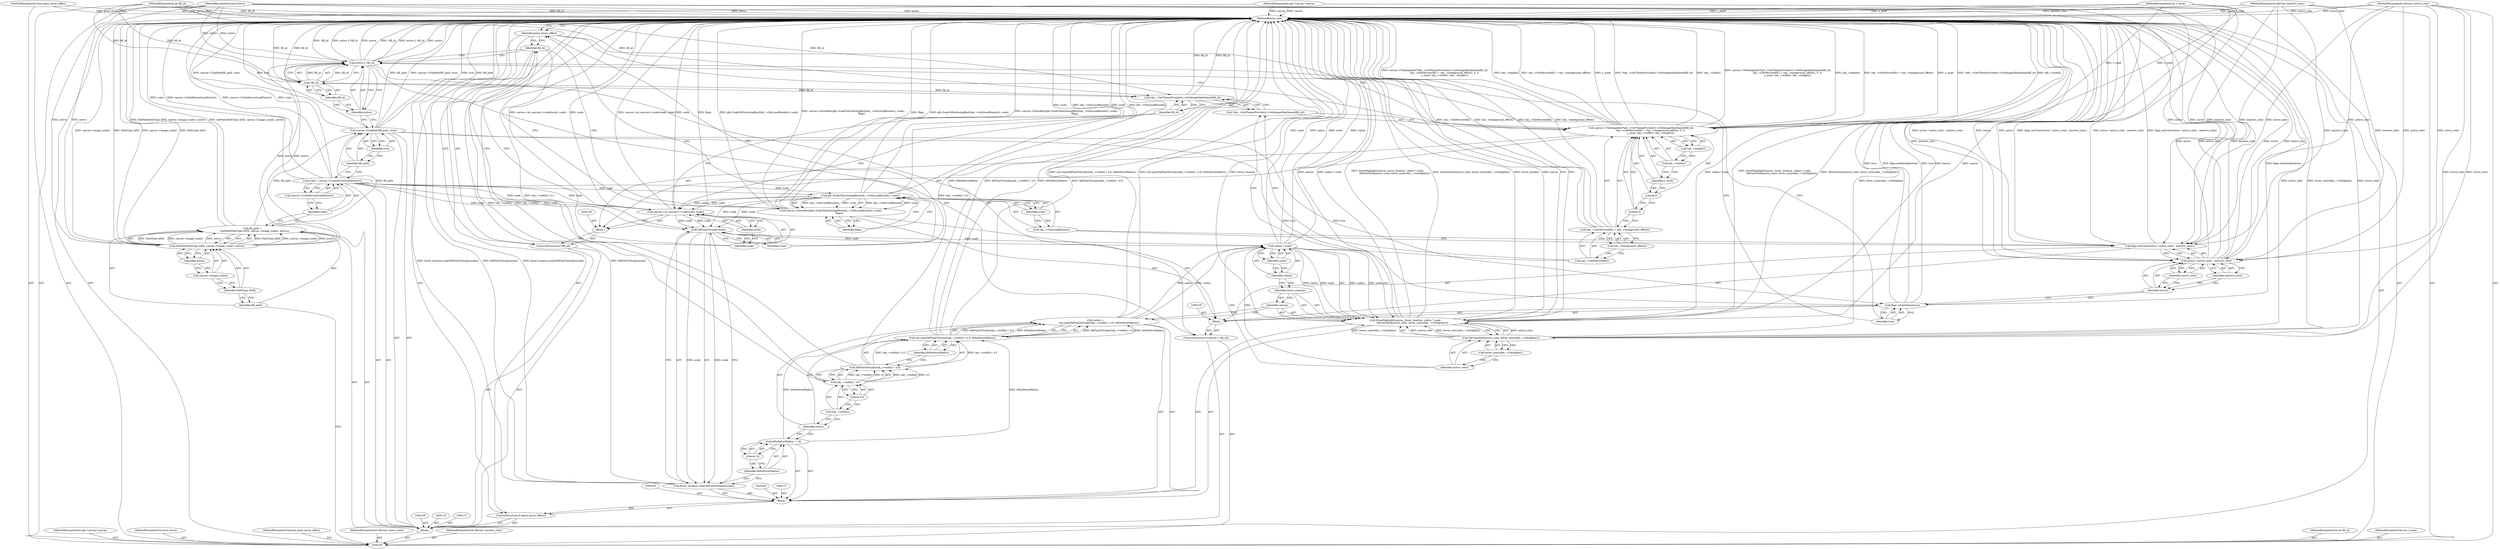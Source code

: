 digraph "1_Chrome_45d901b56f578a74b19ba0d10fa5c4c467f19303_8" {
"1000191" [label="(MethodReturn,void)"];
"1000101" [label="(MethodParameterIn,gfx::Canvas* canvas)"];
"1000342" [label="(MethodParameterOut,gfx::Canvas* canvas)"];
"1000118" [label="(Call,scale = canvas->UndoDeviceScaleFactor())"];
"1000119" [label="(Identifier,scale)"];
"1000120" [label="(Call,canvas->UndoDeviceScaleFactor())"];
"1000122" [label="(Identifier,fill_path)"];
"1000121" [label="(Call,canvas->ClipPath(fill_path, true))"];
"1000123" [label="(Identifier,true)"];
"1000127" [label="(Call,!fill_id)"];
"1000128" [label="(Identifier,fill_id)"];
"1000124" [label="(ControlStructure,if (active || !fill_id))"];
"1000125" [label="(Call,active || !fill_id)"];
"1000126" [label="(Identifier,active)"];
"1000129" [label="(Block,)"];
"1000132" [label="(Identifier,true)"];
"1000131" [label="(Call,flags.setAntiAlias(true))"];
"1000134" [label="(Call,active ? active_color : inactive_color)"];
"1000135" [label="(Identifier,active)"];
"1000136" [label="(Identifier,active_color)"];
"1000133" [label="(Call,flags.setColor(active ? active_color : inactive_color))"];
"1000137" [label="(Identifier,inactive_color)"];
"1000139" [label="(Call,gfx::ScaleToEnclosingRect(tab_->GetLocalBounds(), scale))"];
"1000140" [label="(Call,tab_->GetLocalBounds())"];
"1000138" [label="(Call,canvas->DrawRect(gfx::ScaleToEnclosingRect(tab_->GetLocalBounds(), scale),\n                      flags))"];
"1000141" [label="(Identifier,scale)"];
"1000102" [label="(MethodParameterIn,bool active)"];
"1000343" [label="(MethodParameterOut,bool active)"];
"1000142" [label="(Identifier,flags)"];
"1000143" [label="(ControlStructure,if (fill_id))"];
"1000144" [label="(Identifier,fill_id)"];
"1000145" [label="(Block,)"];
"1000148" [label="(Identifier,scale)"];
"1000149" [label="(Identifier,scale)"];
"1000147" [label="(Call,canvas->sk_canvas()->scale(scale, scale))"];
"1000151" [label="(Call,*tab_->GetThemeProvider()->GetImageSkiaNamed(fill_id))"];
"1000152" [label="(Call,tab_->GetThemeProvider()->GetImageSkiaNamed(fill_id))"];
"1000150" [label="(Call,canvas->TileImageInt(*tab_->GetThemeProvider()->GetImageSkiaNamed(fill_id),\n                         tab_->GetMirroredX() + tab_->background_offset(), 0, 0,\n                         y_inset, tab_->width(), tab_->height()))"];
"1000153" [label="(Identifier,fill_id)"];
"1000154" [label="(Call,tab_->GetMirroredX() + tab_->background_offset())"];
"1000155" [label="(Call,tab_->GetMirroredX())"];
"1000156" [label="(Call,tab_->background_offset())"];
"1000157" [label="(Literal,0)"];
"1000158" [label="(Literal,0)"];
"1000159" [label="(Identifier,y_inset)"];
"1000160" [label="(Call,tab_->width())"];
"1000161" [label="(Call,tab_->height())"];
"1000103" [label="(MethodParameterIn,bool paint_hover_effect)"];
"1000344" [label="(MethodParameterOut,bool paint_hover_effect)"];
"1000162" [label="(ControlStructure,if (paint_hover_effect))"];
"1000163" [label="(Identifier,paint_hover_effect)"];
"1000167" [label="(Call,SkFloatToScalar(scale))"];
"1000166" [label="(Call,hover_location.scale(SkFloatToScalar(scale)))"];
"1000168" [label="(Identifier,scale)"];
"1000170" [label="(Call,kMinHoverRadius = 16)"];
"1000171" [label="(Identifier,kMinHoverRadius)"];
"1000172" [label="(Literal,16)"];
"1000174" [label="(Call,radius =\n         std::max(SkFloatToScalar(tab_->width() / 4.f), kMinHoverRadius))"];
"1000175" [label="(Identifier,radius)"];
"1000164" [label="(Block,)"];
"1000177" [label="(Call,SkFloatToScalar(tab_->width() / 4.f))"];
"1000178" [label="(Call,tab_->width() / 4.f)"];
"1000179" [label="(Call,tab_->width())"];
"1000180" [label="(Literal,4.f)"];
"1000181" [label="(Identifier,kMinHoverRadius)"];
"1000176" [label="(Call,std::max(SkFloatToScalar(tab_->width() / 4.f), kMinHoverRadius))"];
"1000183" [label="(Identifier,canvas)"];
"1000184" [label="(Identifier,hover_location)"];
"1000185" [label="(Call,radius * scale)"];
"1000186" [label="(Identifier,radius)"];
"1000182" [label="(Call,DrawHighlight(canvas, hover_location, radius * scale,\n                  SkColorSetA(active_color, hover_controller_->GetAlpha())))"];
"1000187" [label="(Identifier,scale)"];
"1000188" [label="(Call,SkColorSetA(active_color, hover_controller_->GetAlpha()))"];
"1000189" [label="(Identifier,active_color)"];
"1000190" [label="(Call,hover_controller_->GetAlpha())"];
"1000104" [label="(MethodParameterIn,SkColor active_color)"];
"1000345" [label="(MethodParameterOut,SkColor active_color)"];
"1000105" [label="(MethodParameterIn,SkColor inactive_color)"];
"1000346" [label="(MethodParameterOut,SkColor inactive_color)"];
"1000106" [label="(MethodParameterIn,int fill_id)"];
"1000347" [label="(MethodParameterOut,int fill_id)"];
"1000107" [label="(MethodParameterIn,int y_inset)"];
"1000348" [label="(MethodParameterOut,int y_inset)"];
"1000108" [label="(Block,)"];
"1000110" [label="(Call,fill_path =\n      GetPath(PathType::kFill, canvas->image_scale(), active))"];
"1000111" [label="(Identifier,fill_path)"];
"1000113" [label="(Identifier,PathType::kFill)"];
"1000114" [label="(Call,canvas->image_scale())"];
"1000115" [label="(Identifier,active)"];
"1000112" [label="(Call,GetPath(PathType::kFill, canvas->image_scale(), active))"];
"1000191" -> "1000100"  [label="AST: "];
"1000191" -> "1000182"  [label="CFG: "];
"1000191" -> "1000163"  [label="CFG: "];
"1000125" -> "1000191"  [label="DDG: active || !fill_id"];
"1000125" -> "1000191"  [label="DDG: active"];
"1000125" -> "1000191"  [label="DDG: !fill_id"];
"1000182" -> "1000191"  [label="DDG: radius * scale"];
"1000182" -> "1000191"  [label="DDG: DrawHighlight(canvas, hover_location, radius * scale,\n                  SkColorSetA(active_color, hover_controller_->GetAlpha()))"];
"1000182" -> "1000191"  [label="DDG: SkColorSetA(active_color, hover_controller_->GetAlpha())"];
"1000182" -> "1000191"  [label="DDG: hover_location"];
"1000182" -> "1000191"  [label="DDG: canvas"];
"1000188" -> "1000191"  [label="DDG: hover_controller_->GetAlpha()"];
"1000188" -> "1000191"  [label="DDG: active_color"];
"1000105" -> "1000191"  [label="DDG: inactive_color"];
"1000176" -> "1000191"  [label="DDG: kMinHoverRadius"];
"1000176" -> "1000191"  [label="DDG: SkFloatToScalar(tab_->width() / 4.f)"];
"1000121" -> "1000191"  [label="DDG: canvas->ClipPath(fill_path, true)"];
"1000121" -> "1000191"  [label="DDG: true"];
"1000121" -> "1000191"  [label="DDG: fill_path"];
"1000150" -> "1000191"  [label="DDG: tab_->GetMirroredX() + tab_->background_offset()"];
"1000150" -> "1000191"  [label="DDG: y_inset"];
"1000150" -> "1000191"  [label="DDG: *tab_->GetThemeProvider()->GetImageSkiaNamed(fill_id)"];
"1000150" -> "1000191"  [label="DDG: tab_->width()"];
"1000150" -> "1000191"  [label="DDG: canvas->TileImageInt(*tab_->GetThemeProvider()->GetImageSkiaNamed(fill_id),\n                         tab_->GetMirroredX() + tab_->background_offset(), 0, 0,\n                         y_inset, tab_->width(), tab_->height())"];
"1000150" -> "1000191"  [label="DDG: tab_->height()"];
"1000118" -> "1000191"  [label="DDG: scale"];
"1000118" -> "1000191"  [label="DDG: canvas->UndoDeviceScaleFactor()"];
"1000131" -> "1000191"  [label="DDG: flags.setAntiAlias(true)"];
"1000131" -> "1000191"  [label="DDG: true"];
"1000177" -> "1000191"  [label="DDG: tab_->width() / 4.f"];
"1000185" -> "1000191"  [label="DDG: radius"];
"1000185" -> "1000191"  [label="DDG: scale"];
"1000138" -> "1000191"  [label="DDG: flags"];
"1000138" -> "1000191"  [label="DDG: gfx::ScaleToEnclosingRect(tab_->GetLocalBounds(), scale)"];
"1000138" -> "1000191"  [label="DDG: canvas->DrawRect(gfx::ScaleToEnclosingRect(tab_->GetLocalBounds(), scale),\n                      flags)"];
"1000107" -> "1000191"  [label="DDG: y_inset"];
"1000178" -> "1000191"  [label="DDG: tab_->width()"];
"1000104" -> "1000191"  [label="DDG: active_color"];
"1000112" -> "1000191"  [label="DDG: canvas->image_scale()"];
"1000112" -> "1000191"  [label="DDG: PathType::kFill"];
"1000139" -> "1000191"  [label="DDG: scale"];
"1000139" -> "1000191"  [label="DDG: tab_->GetLocalBounds()"];
"1000166" -> "1000191"  [label="DDG: hover_location.scale(SkFloatToScalar(scale))"];
"1000166" -> "1000191"  [label="DDG: SkFloatToScalar(scale)"];
"1000154" -> "1000191"  [label="DDG: tab_->GetMirroredX()"];
"1000154" -> "1000191"  [label="DDG: tab_->background_offset()"];
"1000103" -> "1000191"  [label="DDG: paint_hover_effect"];
"1000133" -> "1000191"  [label="DDG: active ? active_color : inactive_color"];
"1000133" -> "1000191"  [label="DDG: flags.setColor(active ? active_color : inactive_color)"];
"1000147" -> "1000191"  [label="DDG: scale"];
"1000147" -> "1000191"  [label="DDG: canvas->sk_canvas()->scale(scale, scale)"];
"1000174" -> "1000191"  [label="DDG: std::max(SkFloatToScalar(tab_->width() / 4.f), kMinHoverRadius)"];
"1000152" -> "1000191"  [label="DDG: fill_id"];
"1000102" -> "1000191"  [label="DDG: active"];
"1000110" -> "1000191"  [label="DDG: GetPath(PathType::kFill, canvas->image_scale(), active)"];
"1000134" -> "1000191"  [label="DDG: active"];
"1000134" -> "1000191"  [label="DDG: active_color"];
"1000134" -> "1000191"  [label="DDG: inactive_color"];
"1000101" -> "1000191"  [label="DDG: canvas"];
"1000127" -> "1000191"  [label="DDG: fill_id"];
"1000106" -> "1000191"  [label="DDG: fill_id"];
"1000101" -> "1000100"  [label="AST: "];
"1000101" -> "1000191"  [label="DDG: canvas"];
"1000101" -> "1000182"  [label="DDG: canvas"];
"1000342" -> "1000100"  [label="AST: "];
"1000118" -> "1000108"  [label="AST: "];
"1000118" -> "1000120"  [label="CFG: "];
"1000119" -> "1000118"  [label="AST: "];
"1000120" -> "1000118"  [label="AST: "];
"1000122" -> "1000118"  [label="CFG: "];
"1000118" -> "1000191"  [label="DDG: scale"];
"1000118" -> "1000191"  [label="DDG: canvas->UndoDeviceScaleFactor()"];
"1000118" -> "1000139"  [label="DDG: scale"];
"1000118" -> "1000147"  [label="DDG: scale"];
"1000118" -> "1000167"  [label="DDG: scale"];
"1000119" -> "1000118"  [label="AST: "];
"1000119" -> "1000110"  [label="CFG: "];
"1000120" -> "1000119"  [label="CFG: "];
"1000120" -> "1000118"  [label="AST: "];
"1000120" -> "1000119"  [label="CFG: "];
"1000118" -> "1000120"  [label="CFG: "];
"1000122" -> "1000121"  [label="AST: "];
"1000122" -> "1000118"  [label="CFG: "];
"1000123" -> "1000122"  [label="CFG: "];
"1000121" -> "1000108"  [label="AST: "];
"1000121" -> "1000123"  [label="CFG: "];
"1000122" -> "1000121"  [label="AST: "];
"1000123" -> "1000121"  [label="AST: "];
"1000126" -> "1000121"  [label="CFG: "];
"1000121" -> "1000191"  [label="DDG: canvas->ClipPath(fill_path, true)"];
"1000121" -> "1000191"  [label="DDG: true"];
"1000121" -> "1000191"  [label="DDG: fill_path"];
"1000110" -> "1000121"  [label="DDG: fill_path"];
"1000121" -> "1000131"  [label="DDG: true"];
"1000123" -> "1000121"  [label="AST: "];
"1000123" -> "1000122"  [label="CFG: "];
"1000121" -> "1000123"  [label="CFG: "];
"1000127" -> "1000125"  [label="AST: "];
"1000127" -> "1000128"  [label="CFG: "];
"1000128" -> "1000127"  [label="AST: "];
"1000125" -> "1000127"  [label="CFG: "];
"1000127" -> "1000191"  [label="DDG: fill_id"];
"1000127" -> "1000125"  [label="DDG: fill_id"];
"1000106" -> "1000127"  [label="DDG: fill_id"];
"1000127" -> "1000152"  [label="DDG: fill_id"];
"1000128" -> "1000127"  [label="AST: "];
"1000128" -> "1000126"  [label="CFG: "];
"1000127" -> "1000128"  [label="CFG: "];
"1000124" -> "1000108"  [label="AST: "];
"1000125" -> "1000124"  [label="AST: "];
"1000129" -> "1000124"  [label="AST: "];
"1000125" -> "1000124"  [label="AST: "];
"1000125" -> "1000126"  [label="CFG: "];
"1000125" -> "1000127"  [label="CFG: "];
"1000126" -> "1000125"  [label="AST: "];
"1000127" -> "1000125"  [label="AST: "];
"1000132" -> "1000125"  [label="CFG: "];
"1000144" -> "1000125"  [label="CFG: "];
"1000125" -> "1000191"  [label="DDG: active || !fill_id"];
"1000125" -> "1000191"  [label="DDG: active"];
"1000125" -> "1000191"  [label="DDG: !fill_id"];
"1000112" -> "1000125"  [label="DDG: active"];
"1000102" -> "1000125"  [label="DDG: active"];
"1000127" -> "1000125"  [label="DDG: fill_id"];
"1000126" -> "1000125"  [label="AST: "];
"1000126" -> "1000121"  [label="CFG: "];
"1000128" -> "1000126"  [label="CFG: "];
"1000125" -> "1000126"  [label="CFG: "];
"1000129" -> "1000124"  [label="AST: "];
"1000130" -> "1000129"  [label="AST: "];
"1000131" -> "1000129"  [label="AST: "];
"1000133" -> "1000129"  [label="AST: "];
"1000138" -> "1000129"  [label="AST: "];
"1000132" -> "1000131"  [label="AST: "];
"1000132" -> "1000125"  [label="CFG: "];
"1000131" -> "1000132"  [label="CFG: "];
"1000131" -> "1000129"  [label="AST: "];
"1000131" -> "1000132"  [label="CFG: "];
"1000132" -> "1000131"  [label="AST: "];
"1000135" -> "1000131"  [label="CFG: "];
"1000131" -> "1000191"  [label="DDG: flags.setAntiAlias(true)"];
"1000131" -> "1000191"  [label="DDG: true"];
"1000121" -> "1000131"  [label="DDG: true"];
"1000134" -> "1000133"  [label="AST: "];
"1000134" -> "1000136"  [label="CFG: "];
"1000134" -> "1000137"  [label="CFG: "];
"1000135" -> "1000134"  [label="AST: "];
"1000136" -> "1000134"  [label="AST: "];
"1000137" -> "1000134"  [label="AST: "];
"1000133" -> "1000134"  [label="CFG: "];
"1000134" -> "1000191"  [label="DDG: active"];
"1000134" -> "1000191"  [label="DDG: active_color"];
"1000134" -> "1000191"  [label="DDG: inactive_color"];
"1000102" -> "1000134"  [label="DDG: active"];
"1000104" -> "1000134"  [label="DDG: active_color"];
"1000105" -> "1000134"  [label="DDG: inactive_color"];
"1000135" -> "1000134"  [label="AST: "];
"1000135" -> "1000131"  [label="CFG: "];
"1000136" -> "1000135"  [label="CFG: "];
"1000137" -> "1000135"  [label="CFG: "];
"1000136" -> "1000134"  [label="AST: "];
"1000136" -> "1000135"  [label="CFG: "];
"1000134" -> "1000136"  [label="CFG: "];
"1000133" -> "1000129"  [label="AST: "];
"1000133" -> "1000134"  [label="CFG: "];
"1000134" -> "1000133"  [label="AST: "];
"1000140" -> "1000133"  [label="CFG: "];
"1000133" -> "1000191"  [label="DDG: active ? active_color : inactive_color"];
"1000133" -> "1000191"  [label="DDG: flags.setColor(active ? active_color : inactive_color)"];
"1000102" -> "1000133"  [label="DDG: active"];
"1000104" -> "1000133"  [label="DDG: active_color"];
"1000105" -> "1000133"  [label="DDG: inactive_color"];
"1000137" -> "1000134"  [label="AST: "];
"1000137" -> "1000135"  [label="CFG: "];
"1000134" -> "1000137"  [label="CFG: "];
"1000139" -> "1000138"  [label="AST: "];
"1000139" -> "1000141"  [label="CFG: "];
"1000140" -> "1000139"  [label="AST: "];
"1000141" -> "1000139"  [label="AST: "];
"1000142" -> "1000139"  [label="CFG: "];
"1000139" -> "1000191"  [label="DDG: scale"];
"1000139" -> "1000191"  [label="DDG: tab_->GetLocalBounds()"];
"1000139" -> "1000138"  [label="DDG: tab_->GetLocalBounds()"];
"1000139" -> "1000138"  [label="DDG: scale"];
"1000118" -> "1000139"  [label="DDG: scale"];
"1000139" -> "1000147"  [label="DDG: scale"];
"1000139" -> "1000167"  [label="DDG: scale"];
"1000140" -> "1000139"  [label="AST: "];
"1000140" -> "1000133"  [label="CFG: "];
"1000141" -> "1000140"  [label="CFG: "];
"1000138" -> "1000129"  [label="AST: "];
"1000138" -> "1000142"  [label="CFG: "];
"1000139" -> "1000138"  [label="AST: "];
"1000142" -> "1000138"  [label="AST: "];
"1000144" -> "1000138"  [label="CFG: "];
"1000138" -> "1000191"  [label="DDG: flags"];
"1000138" -> "1000191"  [label="DDG: gfx::ScaleToEnclosingRect(tab_->GetLocalBounds(), scale)"];
"1000138" -> "1000191"  [label="DDG: canvas->DrawRect(gfx::ScaleToEnclosingRect(tab_->GetLocalBounds(), scale),\n                      flags)"];
"1000139" -> "1000138"  [label="DDG: tab_->GetLocalBounds()"];
"1000139" -> "1000138"  [label="DDG: scale"];
"1000141" -> "1000139"  [label="AST: "];
"1000141" -> "1000140"  [label="CFG: "];
"1000139" -> "1000141"  [label="CFG: "];
"1000102" -> "1000100"  [label="AST: "];
"1000102" -> "1000191"  [label="DDG: active"];
"1000102" -> "1000112"  [label="DDG: active"];
"1000102" -> "1000125"  [label="DDG: active"];
"1000102" -> "1000133"  [label="DDG: active"];
"1000102" -> "1000134"  [label="DDG: active"];
"1000343" -> "1000100"  [label="AST: "];
"1000142" -> "1000138"  [label="AST: "];
"1000142" -> "1000139"  [label="CFG: "];
"1000138" -> "1000142"  [label="CFG: "];
"1000143" -> "1000108"  [label="AST: "];
"1000144" -> "1000143"  [label="AST: "];
"1000145" -> "1000143"  [label="AST: "];
"1000144" -> "1000143"  [label="AST: "];
"1000144" -> "1000138"  [label="CFG: "];
"1000144" -> "1000125"  [label="CFG: "];
"1000148" -> "1000144"  [label="CFG: "];
"1000163" -> "1000144"  [label="CFG: "];
"1000145" -> "1000143"  [label="AST: "];
"1000146" -> "1000145"  [label="AST: "];
"1000147" -> "1000145"  [label="AST: "];
"1000150" -> "1000145"  [label="AST: "];
"1000148" -> "1000147"  [label="AST: "];
"1000148" -> "1000144"  [label="CFG: "];
"1000149" -> "1000148"  [label="CFG: "];
"1000149" -> "1000147"  [label="AST: "];
"1000149" -> "1000148"  [label="CFG: "];
"1000147" -> "1000149"  [label="CFG: "];
"1000147" -> "1000145"  [label="AST: "];
"1000147" -> "1000149"  [label="CFG: "];
"1000148" -> "1000147"  [label="AST: "];
"1000149" -> "1000147"  [label="AST: "];
"1000153" -> "1000147"  [label="CFG: "];
"1000147" -> "1000191"  [label="DDG: scale"];
"1000147" -> "1000191"  [label="DDG: canvas->sk_canvas()->scale(scale, scale)"];
"1000139" -> "1000147"  [label="DDG: scale"];
"1000118" -> "1000147"  [label="DDG: scale"];
"1000147" -> "1000167"  [label="DDG: scale"];
"1000151" -> "1000150"  [label="AST: "];
"1000151" -> "1000152"  [label="CFG: "];
"1000152" -> "1000151"  [label="AST: "];
"1000155" -> "1000151"  [label="CFG: "];
"1000152" -> "1000151"  [label="AST: "];
"1000152" -> "1000153"  [label="CFG: "];
"1000153" -> "1000152"  [label="AST: "];
"1000151" -> "1000152"  [label="CFG: "];
"1000152" -> "1000191"  [label="DDG: fill_id"];
"1000127" -> "1000152"  [label="DDG: fill_id"];
"1000106" -> "1000152"  [label="DDG: fill_id"];
"1000150" -> "1000145"  [label="AST: "];
"1000150" -> "1000161"  [label="CFG: "];
"1000151" -> "1000150"  [label="AST: "];
"1000154" -> "1000150"  [label="AST: "];
"1000157" -> "1000150"  [label="AST: "];
"1000158" -> "1000150"  [label="AST: "];
"1000159" -> "1000150"  [label="AST: "];
"1000160" -> "1000150"  [label="AST: "];
"1000161" -> "1000150"  [label="AST: "];
"1000163" -> "1000150"  [label="CFG: "];
"1000150" -> "1000191"  [label="DDG: tab_->GetMirroredX() + tab_->background_offset()"];
"1000150" -> "1000191"  [label="DDG: y_inset"];
"1000150" -> "1000191"  [label="DDG: *tab_->GetThemeProvider()->GetImageSkiaNamed(fill_id)"];
"1000150" -> "1000191"  [label="DDG: tab_->width()"];
"1000150" -> "1000191"  [label="DDG: canvas->TileImageInt(*tab_->GetThemeProvider()->GetImageSkiaNamed(fill_id),\n                         tab_->GetMirroredX() + tab_->background_offset(), 0, 0,\n                         y_inset, tab_->width(), tab_->height())"];
"1000150" -> "1000191"  [label="DDG: tab_->height()"];
"1000107" -> "1000150"  [label="DDG: y_inset"];
"1000153" -> "1000152"  [label="AST: "];
"1000153" -> "1000147"  [label="CFG: "];
"1000152" -> "1000153"  [label="CFG: "];
"1000154" -> "1000150"  [label="AST: "];
"1000154" -> "1000156"  [label="CFG: "];
"1000155" -> "1000154"  [label="AST: "];
"1000156" -> "1000154"  [label="AST: "];
"1000157" -> "1000154"  [label="CFG: "];
"1000154" -> "1000191"  [label="DDG: tab_->GetMirroredX()"];
"1000154" -> "1000191"  [label="DDG: tab_->background_offset()"];
"1000155" -> "1000154"  [label="AST: "];
"1000155" -> "1000151"  [label="CFG: "];
"1000156" -> "1000155"  [label="CFG: "];
"1000156" -> "1000154"  [label="AST: "];
"1000156" -> "1000155"  [label="CFG: "];
"1000154" -> "1000156"  [label="CFG: "];
"1000157" -> "1000150"  [label="AST: "];
"1000157" -> "1000154"  [label="CFG: "];
"1000158" -> "1000157"  [label="CFG: "];
"1000158" -> "1000150"  [label="AST: "];
"1000158" -> "1000157"  [label="CFG: "];
"1000159" -> "1000158"  [label="CFG: "];
"1000159" -> "1000150"  [label="AST: "];
"1000159" -> "1000158"  [label="CFG: "];
"1000160" -> "1000159"  [label="CFG: "];
"1000160" -> "1000150"  [label="AST: "];
"1000160" -> "1000159"  [label="CFG: "];
"1000161" -> "1000160"  [label="CFG: "];
"1000161" -> "1000150"  [label="AST: "];
"1000161" -> "1000160"  [label="CFG: "];
"1000150" -> "1000161"  [label="CFG: "];
"1000103" -> "1000100"  [label="AST: "];
"1000103" -> "1000191"  [label="DDG: paint_hover_effect"];
"1000344" -> "1000100"  [label="AST: "];
"1000162" -> "1000108"  [label="AST: "];
"1000163" -> "1000162"  [label="AST: "];
"1000164" -> "1000162"  [label="AST: "];
"1000163" -> "1000162"  [label="AST: "];
"1000163" -> "1000150"  [label="CFG: "];
"1000163" -> "1000144"  [label="CFG: "];
"1000168" -> "1000163"  [label="CFG: "];
"1000191" -> "1000163"  [label="CFG: "];
"1000167" -> "1000166"  [label="AST: "];
"1000167" -> "1000168"  [label="CFG: "];
"1000168" -> "1000167"  [label="AST: "];
"1000166" -> "1000167"  [label="CFG: "];
"1000167" -> "1000166"  [label="DDG: scale"];
"1000139" -> "1000167"  [label="DDG: scale"];
"1000118" -> "1000167"  [label="DDG: scale"];
"1000147" -> "1000167"  [label="DDG: scale"];
"1000167" -> "1000185"  [label="DDG: scale"];
"1000166" -> "1000164"  [label="AST: "];
"1000166" -> "1000167"  [label="CFG: "];
"1000167" -> "1000166"  [label="AST: "];
"1000171" -> "1000166"  [label="CFG: "];
"1000166" -> "1000191"  [label="DDG: hover_location.scale(SkFloatToScalar(scale))"];
"1000166" -> "1000191"  [label="DDG: SkFloatToScalar(scale)"];
"1000167" -> "1000166"  [label="DDG: scale"];
"1000168" -> "1000167"  [label="AST: "];
"1000168" -> "1000163"  [label="CFG: "];
"1000167" -> "1000168"  [label="CFG: "];
"1000170" -> "1000164"  [label="AST: "];
"1000170" -> "1000172"  [label="CFG: "];
"1000171" -> "1000170"  [label="AST: "];
"1000172" -> "1000170"  [label="AST: "];
"1000175" -> "1000170"  [label="CFG: "];
"1000170" -> "1000176"  [label="DDG: kMinHoverRadius"];
"1000171" -> "1000170"  [label="AST: "];
"1000171" -> "1000166"  [label="CFG: "];
"1000172" -> "1000171"  [label="CFG: "];
"1000172" -> "1000170"  [label="AST: "];
"1000172" -> "1000171"  [label="CFG: "];
"1000170" -> "1000172"  [label="CFG: "];
"1000174" -> "1000164"  [label="AST: "];
"1000174" -> "1000176"  [label="CFG: "];
"1000175" -> "1000174"  [label="AST: "];
"1000176" -> "1000174"  [label="AST: "];
"1000183" -> "1000174"  [label="CFG: "];
"1000174" -> "1000191"  [label="DDG: std::max(SkFloatToScalar(tab_->width() / 4.f), kMinHoverRadius)"];
"1000176" -> "1000174"  [label="DDG: SkFloatToScalar(tab_->width() / 4.f)"];
"1000176" -> "1000174"  [label="DDG: kMinHoverRadius"];
"1000174" -> "1000185"  [label="DDG: radius"];
"1000175" -> "1000174"  [label="AST: "];
"1000175" -> "1000170"  [label="CFG: "];
"1000179" -> "1000175"  [label="CFG: "];
"1000164" -> "1000162"  [label="AST: "];
"1000165" -> "1000164"  [label="AST: "];
"1000166" -> "1000164"  [label="AST: "];
"1000169" -> "1000164"  [label="AST: "];
"1000170" -> "1000164"  [label="AST: "];
"1000173" -> "1000164"  [label="AST: "];
"1000174" -> "1000164"  [label="AST: "];
"1000182" -> "1000164"  [label="AST: "];
"1000177" -> "1000176"  [label="AST: "];
"1000177" -> "1000178"  [label="CFG: "];
"1000178" -> "1000177"  [label="AST: "];
"1000181" -> "1000177"  [label="CFG: "];
"1000177" -> "1000191"  [label="DDG: tab_->width() / 4.f"];
"1000177" -> "1000176"  [label="DDG: tab_->width() / 4.f"];
"1000178" -> "1000177"  [label="DDG: tab_->width()"];
"1000178" -> "1000177"  [label="DDG: 4.f"];
"1000178" -> "1000177"  [label="AST: "];
"1000178" -> "1000180"  [label="CFG: "];
"1000179" -> "1000178"  [label="AST: "];
"1000180" -> "1000178"  [label="AST: "];
"1000177" -> "1000178"  [label="CFG: "];
"1000178" -> "1000191"  [label="DDG: tab_->width()"];
"1000178" -> "1000177"  [label="DDG: tab_->width()"];
"1000178" -> "1000177"  [label="DDG: 4.f"];
"1000179" -> "1000178"  [label="AST: "];
"1000179" -> "1000175"  [label="CFG: "];
"1000180" -> "1000179"  [label="CFG: "];
"1000180" -> "1000178"  [label="AST: "];
"1000180" -> "1000179"  [label="CFG: "];
"1000178" -> "1000180"  [label="CFG: "];
"1000181" -> "1000176"  [label="AST: "];
"1000181" -> "1000177"  [label="CFG: "];
"1000176" -> "1000181"  [label="CFG: "];
"1000176" -> "1000174"  [label="AST: "];
"1000176" -> "1000181"  [label="CFG: "];
"1000177" -> "1000176"  [label="AST: "];
"1000181" -> "1000176"  [label="AST: "];
"1000174" -> "1000176"  [label="CFG: "];
"1000176" -> "1000191"  [label="DDG: kMinHoverRadius"];
"1000176" -> "1000191"  [label="DDG: SkFloatToScalar(tab_->width() / 4.f)"];
"1000176" -> "1000174"  [label="DDG: SkFloatToScalar(tab_->width() / 4.f)"];
"1000176" -> "1000174"  [label="DDG: kMinHoverRadius"];
"1000177" -> "1000176"  [label="DDG: tab_->width() / 4.f"];
"1000170" -> "1000176"  [label="DDG: kMinHoverRadius"];
"1000183" -> "1000182"  [label="AST: "];
"1000183" -> "1000174"  [label="CFG: "];
"1000184" -> "1000183"  [label="CFG: "];
"1000184" -> "1000182"  [label="AST: "];
"1000184" -> "1000183"  [label="CFG: "];
"1000186" -> "1000184"  [label="CFG: "];
"1000185" -> "1000182"  [label="AST: "];
"1000185" -> "1000187"  [label="CFG: "];
"1000186" -> "1000185"  [label="AST: "];
"1000187" -> "1000185"  [label="AST: "];
"1000189" -> "1000185"  [label="CFG: "];
"1000185" -> "1000191"  [label="DDG: radius"];
"1000185" -> "1000191"  [label="DDG: scale"];
"1000185" -> "1000182"  [label="DDG: radius"];
"1000185" -> "1000182"  [label="DDG: scale"];
"1000174" -> "1000185"  [label="DDG: radius"];
"1000167" -> "1000185"  [label="DDG: scale"];
"1000186" -> "1000185"  [label="AST: "];
"1000186" -> "1000184"  [label="CFG: "];
"1000187" -> "1000186"  [label="CFG: "];
"1000182" -> "1000164"  [label="AST: "];
"1000182" -> "1000188"  [label="CFG: "];
"1000183" -> "1000182"  [label="AST: "];
"1000184" -> "1000182"  [label="AST: "];
"1000185" -> "1000182"  [label="AST: "];
"1000188" -> "1000182"  [label="AST: "];
"1000191" -> "1000182"  [label="CFG: "];
"1000182" -> "1000191"  [label="DDG: radius * scale"];
"1000182" -> "1000191"  [label="DDG: DrawHighlight(canvas, hover_location, radius * scale,\n                  SkColorSetA(active_color, hover_controller_->GetAlpha()))"];
"1000182" -> "1000191"  [label="DDG: SkColorSetA(active_color, hover_controller_->GetAlpha())"];
"1000182" -> "1000191"  [label="DDG: hover_location"];
"1000182" -> "1000191"  [label="DDG: canvas"];
"1000101" -> "1000182"  [label="DDG: canvas"];
"1000185" -> "1000182"  [label="DDG: radius"];
"1000185" -> "1000182"  [label="DDG: scale"];
"1000188" -> "1000182"  [label="DDG: active_color"];
"1000188" -> "1000182"  [label="DDG: hover_controller_->GetAlpha()"];
"1000187" -> "1000185"  [label="AST: "];
"1000187" -> "1000186"  [label="CFG: "];
"1000185" -> "1000187"  [label="CFG: "];
"1000188" -> "1000182"  [label="AST: "];
"1000188" -> "1000190"  [label="CFG: "];
"1000189" -> "1000188"  [label="AST: "];
"1000190" -> "1000188"  [label="AST: "];
"1000182" -> "1000188"  [label="CFG: "];
"1000188" -> "1000191"  [label="DDG: hover_controller_->GetAlpha()"];
"1000188" -> "1000191"  [label="DDG: active_color"];
"1000188" -> "1000182"  [label="DDG: active_color"];
"1000188" -> "1000182"  [label="DDG: hover_controller_->GetAlpha()"];
"1000104" -> "1000188"  [label="DDG: active_color"];
"1000189" -> "1000188"  [label="AST: "];
"1000189" -> "1000185"  [label="CFG: "];
"1000190" -> "1000189"  [label="CFG: "];
"1000190" -> "1000188"  [label="AST: "];
"1000190" -> "1000189"  [label="CFG: "];
"1000188" -> "1000190"  [label="CFG: "];
"1000104" -> "1000100"  [label="AST: "];
"1000104" -> "1000191"  [label="DDG: active_color"];
"1000104" -> "1000133"  [label="DDG: active_color"];
"1000104" -> "1000134"  [label="DDG: active_color"];
"1000104" -> "1000188"  [label="DDG: active_color"];
"1000345" -> "1000100"  [label="AST: "];
"1000105" -> "1000100"  [label="AST: "];
"1000105" -> "1000191"  [label="DDG: inactive_color"];
"1000105" -> "1000133"  [label="DDG: inactive_color"];
"1000105" -> "1000134"  [label="DDG: inactive_color"];
"1000346" -> "1000100"  [label="AST: "];
"1000106" -> "1000100"  [label="AST: "];
"1000106" -> "1000191"  [label="DDG: fill_id"];
"1000106" -> "1000127"  [label="DDG: fill_id"];
"1000106" -> "1000152"  [label="DDG: fill_id"];
"1000347" -> "1000100"  [label="AST: "];
"1000107" -> "1000100"  [label="AST: "];
"1000107" -> "1000191"  [label="DDG: y_inset"];
"1000107" -> "1000150"  [label="DDG: y_inset"];
"1000348" -> "1000100"  [label="AST: "];
"1000108" -> "1000100"  [label="AST: "];
"1000109" -> "1000108"  [label="AST: "];
"1000110" -> "1000108"  [label="AST: "];
"1000116" -> "1000108"  [label="AST: "];
"1000117" -> "1000108"  [label="AST: "];
"1000118" -> "1000108"  [label="AST: "];
"1000121" -> "1000108"  [label="AST: "];
"1000124" -> "1000108"  [label="AST: "];
"1000143" -> "1000108"  [label="AST: "];
"1000162" -> "1000108"  [label="AST: "];
"1000110" -> "1000108"  [label="AST: "];
"1000110" -> "1000112"  [label="CFG: "];
"1000111" -> "1000110"  [label="AST: "];
"1000112" -> "1000110"  [label="AST: "];
"1000119" -> "1000110"  [label="CFG: "];
"1000110" -> "1000191"  [label="DDG: GetPath(PathType::kFill, canvas->image_scale(), active)"];
"1000112" -> "1000110"  [label="DDG: PathType::kFill"];
"1000112" -> "1000110"  [label="DDG: canvas->image_scale()"];
"1000112" -> "1000110"  [label="DDG: active"];
"1000110" -> "1000121"  [label="DDG: fill_path"];
"1000111" -> "1000110"  [label="AST: "];
"1000111" -> "1000100"  [label="CFG: "];
"1000113" -> "1000111"  [label="CFG: "];
"1000113" -> "1000112"  [label="AST: "];
"1000113" -> "1000111"  [label="CFG: "];
"1000114" -> "1000113"  [label="CFG: "];
"1000114" -> "1000112"  [label="AST: "];
"1000114" -> "1000113"  [label="CFG: "];
"1000115" -> "1000114"  [label="CFG: "];
"1000115" -> "1000112"  [label="AST: "];
"1000115" -> "1000114"  [label="CFG: "];
"1000112" -> "1000115"  [label="CFG: "];
"1000112" -> "1000110"  [label="AST: "];
"1000112" -> "1000115"  [label="CFG: "];
"1000113" -> "1000112"  [label="AST: "];
"1000114" -> "1000112"  [label="AST: "];
"1000115" -> "1000112"  [label="AST: "];
"1000110" -> "1000112"  [label="CFG: "];
"1000112" -> "1000191"  [label="DDG: canvas->image_scale()"];
"1000112" -> "1000191"  [label="DDG: PathType::kFill"];
"1000112" -> "1000110"  [label="DDG: PathType::kFill"];
"1000112" -> "1000110"  [label="DDG: canvas->image_scale()"];
"1000112" -> "1000110"  [label="DDG: active"];
"1000102" -> "1000112"  [label="DDG: active"];
"1000112" -> "1000125"  [label="DDG: active"];
}
